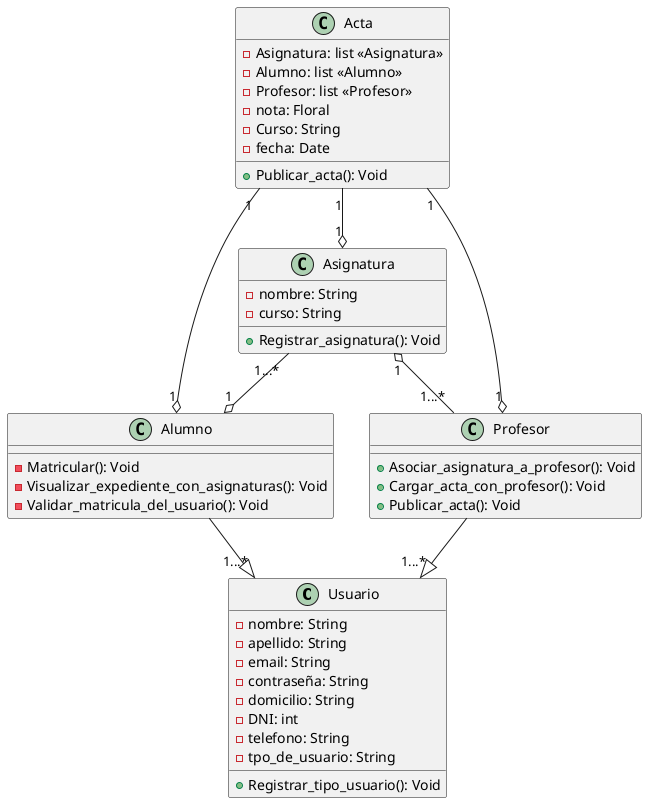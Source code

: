 @startuml Caso_uiversidad

class Usuario{
    + Registrar_tipo_usuario(): Void
    - nombre: String
    - apellido: String
    - email: String
    - contraseña: String
    - domicilio: String
    - DNI: int
    - telefono: String
    - tpo_de_usuario: String
}

class Alumno{
    - Matricular(): Void
    - Visualizar_expediente_con_asignaturas(): Void 
    - Validar_matricula_del_usuario(): Void
}

Alumno --|> "1...*" Usuario

class Profesor{
    + Asociar_asignatura_a_profesor(): Void
    + Cargar_acta_con_profesor(): Void
    + Publicar_acta(): Void
}

Profesor  --|> "1...*" Usuario

class Asignatura{
    - nombre: String
    - curso: String
    + Registrar_asignatura(): Void   
}

class Acta {
    - Asignatura: list <<Asignatura>>
    - Alumno: list <<Alumno>>
    - Profesor: list <<Profesor>>
    - nota: Floral
    - Curso: String
    - fecha: Date
    + Publicar_acta(): Void
}

Asignatura "1...*" --o "1" Alumno
Asignatura "1" o-- "1...*" Profesor
Acta "1" --o "1" Profesor
Acta "1" --o "1" Asignatura
Acta "1" --o "1" Alumno
@enduml